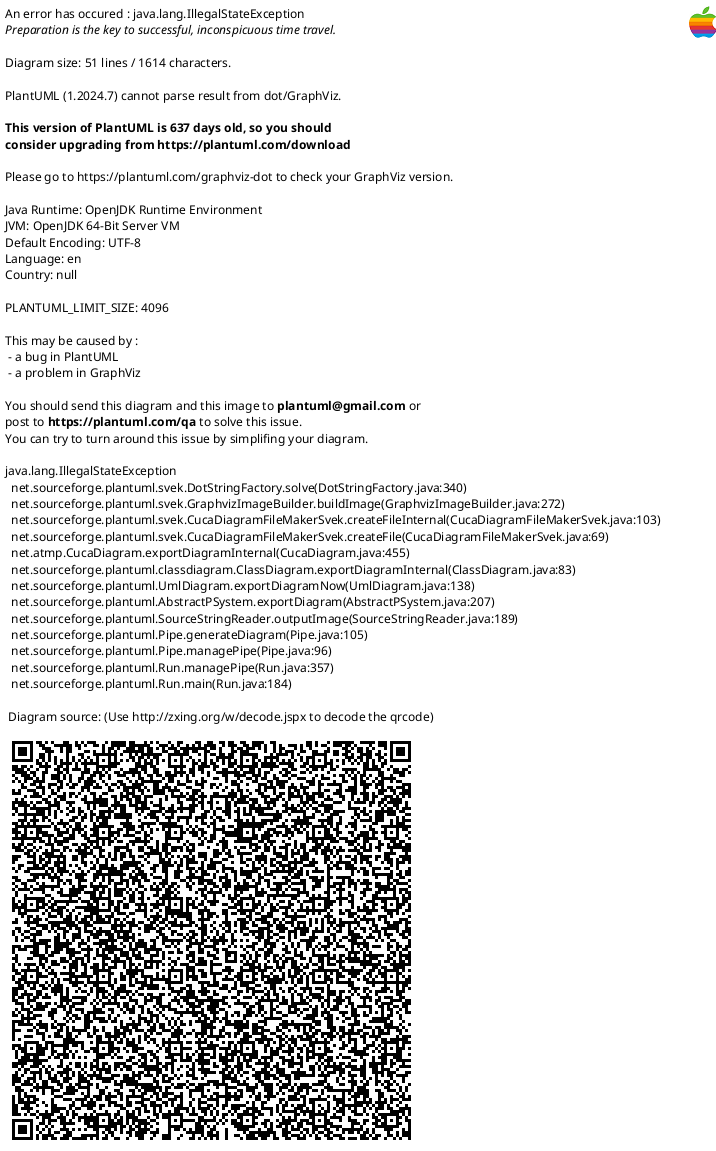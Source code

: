 @startuml IUTicket Package Diagram

skinparam linetype ortho


' Packages
component "Backend" {

package "User" as user {
    package "User Models" as user_models {}
    package "User Repositories" as user_repositories {}
    package "User Dtos" as user_dtos {}
    package "User Services" as user_services {}
    package "User Controllers" as user_controllers {}
}
user_repositories ..> user_models : <<uses>>
user_services ..> user_dtos : <<uses>>
user_services ..> user_repositories : <<uses>>
user_controllers ..> user_services : <<uses>>

package "Auth" as auth {
    package "Auth Models" as auth_models {}
    package "Auth Repositories" as auth_repositories {}
    package "Auth Dtos" as auth_dtos {}
    package "Auth Services" as auth_services {}
    package "Auth Controllers" as auth_controllers {}
}
auth_services ..> auth_dtos : <<uses>>
auth_controllers ..> auth_services : <<uses>>
auth_repositories ..> auth_models : <<uses>>
auth_services ..> auth_repositories : <<uses>>

package "Ticket" as ticket {
    package "Ticket Models" as ticket_models {}
    package "Ticket Repositories" as ticket_repositories {}
    package "Ticket Dtos" as ticket_dtos {}
    package "Ticket Services" as ticket_services {}
    package "Ticket Controllers" as ticket_controllers {}
}
}

ticket_repositories ..> ticket_models : <<uses>>
ticket_services ..> ticket_dtos : <<uses>>
ticket_services ..> ticket_repositories : <<uses>>
ticket_controllers ..> ticket_services : <<uses>>


ticket_services ..> user_services : <<uses>>
ticket_services ..> auth_services : <<uses>>
auth_services <..> user_services : <<uses>>

@enduml